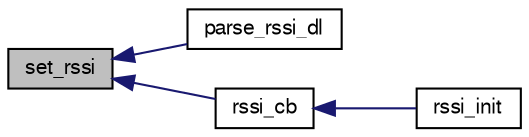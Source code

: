 digraph "set_rssi"
{
  edge [fontname="FreeSans",fontsize="10",labelfontname="FreeSans",labelfontsize="10"];
  node [fontname="FreeSans",fontsize="10",shape=record];
  rankdir="LR";
  Node1 [label="set_rssi",height=0.2,width=0.4,color="black", fillcolor="grey75", style="filled", fontcolor="black"];
  Node1 -> Node2 [dir="back",color="midnightblue",fontsize="10",style="solid",fontname="FreeSans"];
  Node2 [label="parse_rssi_dl",height=0.2,width=0.4,color="black", fillcolor="white", style="filled",URL="$rssi_8h.html#a919690aaad3f7fefd2914a243294db59"];
  Node1 -> Node3 [dir="back",color="midnightblue",fontsize="10",style="solid",fontname="FreeSans"];
  Node3 [label="rssi_cb",height=0.2,width=0.4,color="black", fillcolor="white", style="filled",URL="$rssi_8c.html#a159b4a2fba436e4c1b520646ebc5527d"];
  Node3 -> Node4 [dir="back",color="midnightblue",fontsize="10",style="solid",fontname="FreeSans"];
  Node4 [label="rssi_init",height=0.2,width=0.4,color="black", fillcolor="white", style="filled",URL="$rssi_8h.html#a004b14a419fab767d20132bdfc3fbc02"];
}
